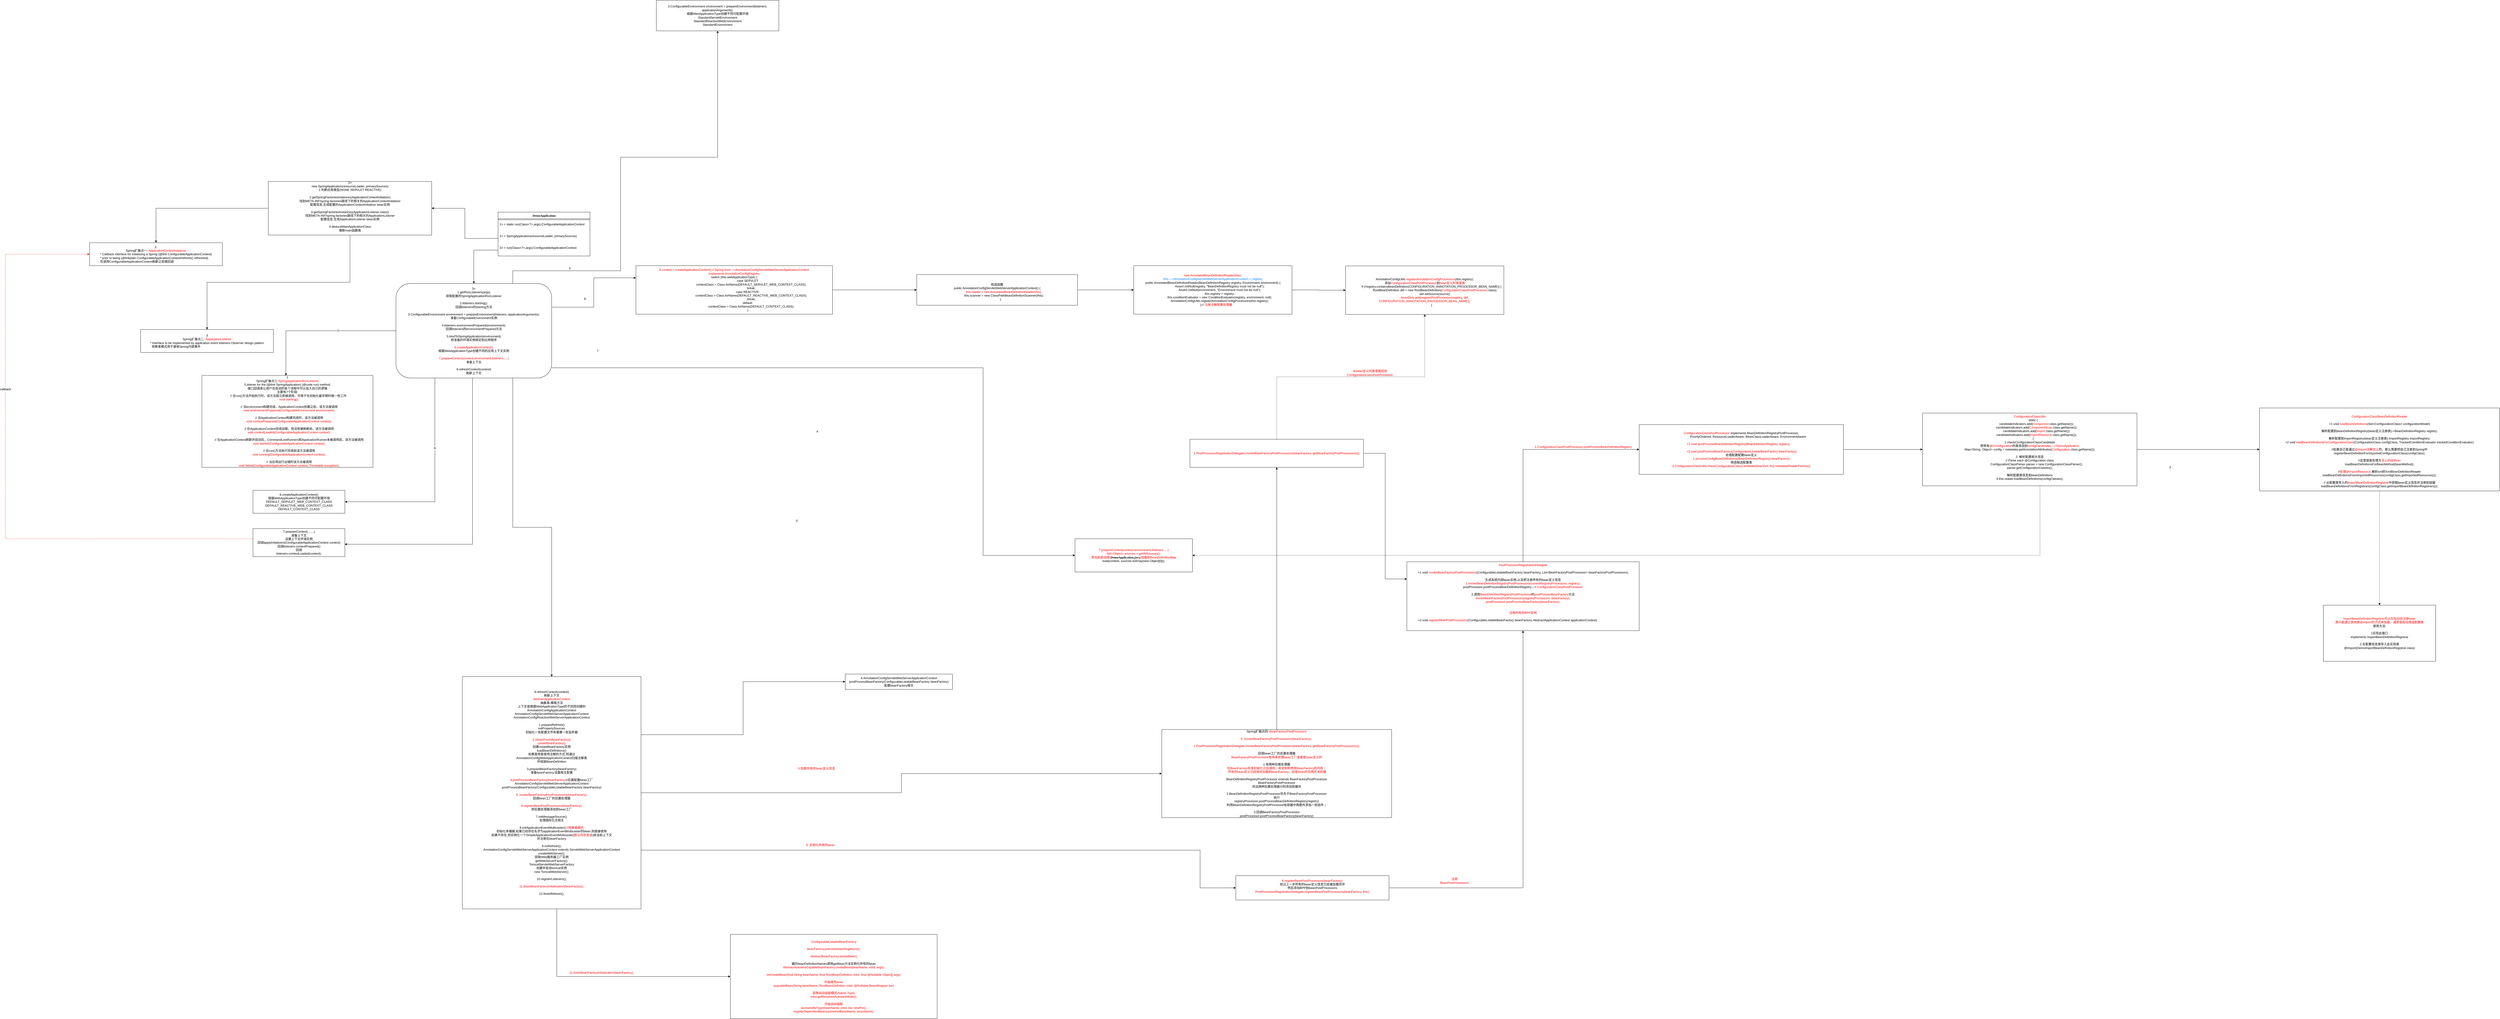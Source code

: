<mxfile version="12.6.5" type="device"><diagram name="Page-1" id="6133507b-19e7-1e82-6fc7-422aa6c4b21f"><mxGraphModel dx="4266" dy="2070" grid="1" gridSize="10" guides="1" tooltips="1" connect="1" arrows="1" fold="1" page="1" pageScale="1" pageWidth="1100" pageHeight="850" background="#ffffff" math="0" shadow="0"><root><mxCell id="0"/><mxCell id="1" parent="0"/><mxCell id="78961159f06e98e8-17" value="DemoApplication" style="swimlane;html=1;fontStyle=1;align=center;verticalAlign=top;childLayout=stackLayout;horizontal=1;startSize=26;horizontalStack=0;resizeParent=1;resizeLast=0;collapsible=1;marginBottom=0;swimlaneFillColor=#ffffff;rounded=0;shadow=0;comic=0;labelBackgroundColor=none;strokeWidth=1;fillColor=none;fontFamily=Verdana;fontSize=12" parent="1" vertex="1"><mxGeometry x="300" y="60" width="360" height="172" as="geometry"><mxRectangle x="300" y="60" width="150" height="26" as="alternateBounds"/></mxGeometry></mxCell><mxCell id="78961159f06e98e8-19" value="" style="line;html=1;strokeWidth=1;fillColor=none;align=left;verticalAlign=middle;spacingTop=-1;spacingLeft=3;spacingRight=3;rotatable=0;labelPosition=right;points=[];portConstraint=eastwest;" parent="78961159f06e98e8-17" vertex="1"><mxGeometry y="26" width="360" height="8" as="geometry"/></mxCell><mxCell id="78961159f06e98e8-27" value="1&amp;gt; + static run(Class&amp;lt;?&amp;gt;,args):ConfigurableApplicationContext" style="text;html=1;strokeColor=none;fillColor=none;align=left;verticalAlign=top;spacingLeft=4;spacingRight=4;whiteSpace=wrap;overflow=hidden;rotatable=0;points=[[0,0.5],[1,0.5]];portConstraint=eastwest;" parent="78961159f06e98e8-17" vertex="1"><mxGeometry y="34" width="360" height="46" as="geometry"/></mxCell><mxCell id="NSkm6_GGCVDmzTLgTdci-1" value="2&amp;gt; + SpringApplication(resourceLoader, primarySources)" style="text;html=1;strokeColor=none;fillColor=none;align=left;verticalAlign=top;spacingLeft=4;spacingRight=4;whiteSpace=wrap;overflow=hidden;rotatable=0;points=[[0,0.5],[1,0.5]];portConstraint=eastwest;" parent="78961159f06e98e8-17" vertex="1"><mxGeometry y="80" width="360" height="46" as="geometry"/></mxCell><mxCell id="NSkm6_GGCVDmzTLgTdci-3" value="3&amp;gt; + run(Class&amp;lt;?&amp;gt;,args):ConfigurableApplicationContext" style="text;html=1;strokeColor=none;fillColor=none;align=left;verticalAlign=top;spacingLeft=4;spacingRight=4;whiteSpace=wrap;overflow=hidden;rotatable=0;points=[[0,0.5],[1,0.5]];portConstraint=eastwest;" parent="78961159f06e98e8-17" vertex="1"><mxGeometry y="126" width="360" height="46" as="geometry"/></mxCell><mxCell id="NSkm6_GGCVDmzTLgTdci-9" style="edgeStyle=orthogonalEdgeStyle;rounded=0;orthogonalLoop=1;jettySize=auto;html=1;entryX=0.5;entryY=0;entryDx=0;entryDy=0;" parent="1" source="NSkm6_GGCVDmzTLgTdci-2" target="NSkm6_GGCVDmzTLgTdci-5" edge="1"><mxGeometry relative="1" as="geometry"/></mxCell><mxCell id="NSkm6_GGCVDmzTLgTdci-12" style="edgeStyle=orthogonalEdgeStyle;rounded=0;orthogonalLoop=1;jettySize=auto;html=1;" parent="1" source="NSkm6_GGCVDmzTLgTdci-2" target="NSkm6_GGCVDmzTLgTdci-7" edge="1"><mxGeometry relative="1" as="geometry"/></mxCell><mxCell id="NSkm6_GGCVDmzTLgTdci-2" value="2&amp;gt;&lt;br&gt;new SpringApplication&lt;span style=&quot;text-align: left&quot;&gt;(resourceLoader, primarySources)&lt;br&gt;1.判断应用类型(NONE SERVLET REACTIVE)&lt;br&gt;&lt;br&gt;2.getSpringFactoriesInstances(ApplicationContextInitializer)&lt;br&gt;找到META-INF/spring.factories路径下的相关的ApplicationContextInitializer&lt;br&gt;配置信息,生成配置的ApplicationContextInitializer&amp;nbsp;bean实例&lt;br&gt;&lt;br&gt;3.getSpringFactoriesInstances(ApplicationListener.class))&lt;br&gt;&lt;/span&gt;&lt;span style=&quot;text-align: left&quot;&gt;找到META-INF/spring.factories路径下的相关的&lt;/span&gt;&lt;span style=&quot;text-align: left&quot;&gt;ApplicationListener&lt;br&gt;配置信息,生成&lt;/span&gt;&lt;span style=&quot;text-align: left&quot;&gt;ApplicationListener bean实例&lt;br&gt;&lt;/span&gt;&lt;span style=&quot;text-align: left&quot;&gt;&lt;br&gt;4.deduceMainApplicationClass&lt;br&gt;推断main函数类&lt;br&gt;&lt;br&gt;&lt;/span&gt;" style="rounded=0;whiteSpace=wrap;html=1;" parent="1" vertex="1"><mxGeometry x="-600" y="-60" width="640" height="210" as="geometry"/></mxCell><mxCell id="NSkm6_GGCVDmzTLgTdci-4" style="edgeStyle=orthogonalEdgeStyle;rounded=0;orthogonalLoop=1;jettySize=auto;html=1;entryX=1;entryY=0.5;entryDx=0;entryDy=0;" parent="1" target="NSkm6_GGCVDmzTLgTdci-2" edge="1"><mxGeometry relative="1" as="geometry"><mxPoint x="300" y="163" as="sourcePoint"/></mxGeometry></mxCell><mxCell id="NSkm6_GGCVDmzTLgTdci-5" value="&lt;span style=&quot;text-align: left&quot;&gt;2.&lt;br&gt;Spring扩展点一: &lt;font color=&quot;#ff0000&quot;&gt;ApplicationContextInitializer&lt;/font&gt;&lt;br&gt;&lt;div&gt;* Callback interface for initializing a Spring {@link ConfigurableApplicationContext}&lt;/div&gt;&lt;div&gt;* prior to being {@linkplain ConfigurableApplicationContext#refresh() refreshed}.&lt;/div&gt;&lt;div&gt;在调用ConfigurableApplicationContext刷新之前被回调&lt;/div&gt;&lt;/span&gt;" style="rounded=0;whiteSpace=wrap;html=1;" parent="1" vertex="1"><mxGeometry x="-1300" y="180" width="520" height="90" as="geometry"/></mxCell><mxCell id="NSkm6_GGCVDmzTLgTdci-7" value="&lt;span style=&quot;text-align: left&quot;&gt;3&lt;br&gt;Spring扩展点二:&amp;nbsp;&lt;/span&gt;&lt;span style=&quot;text-align: left&quot;&gt;&lt;font color=&quot;#ff0000&quot;&gt;ApplicationListener&lt;/font&gt;&lt;/span&gt;&lt;span style=&quot;text-align: left&quot;&gt;&lt;br&gt;&lt;div&gt;* Interface to be implemented by application event listeners.Observer design pattern&lt;/div&gt;&lt;div&gt;&amp;nbsp; 观察者模式用于接收Spring内部事件&lt;/div&gt;&lt;/span&gt;" style="rounded=0;whiteSpace=wrap;html=1;" parent="1" vertex="1"><mxGeometry x="-1100" y="520" width="520" height="90" as="geometry"/></mxCell><mxCell id="NSkm6_GGCVDmzTLgTdci-14" style="edgeStyle=orthogonalEdgeStyle;rounded=0;orthogonalLoop=1;jettySize=auto;html=1;entryX=0.491;entryY=0.001;entryDx=0;entryDy=0;entryPerimeter=0;" parent="1" source="NSkm6_GGCVDmzTLgTdci-10" target="NSkm6_GGCVDmzTLgTdci-13" edge="1"><mxGeometry relative="1" as="geometry"/></mxCell><mxCell id="NSkm6_GGCVDmzTLgTdci-19" value="1" style="text;html=1;align=center;verticalAlign=middle;resizable=0;points=[];labelBackgroundColor=#ffffff;" parent="NSkm6_GGCVDmzTLgTdci-14" vertex="1" connectable="0"><mxGeometry x="-0.252" y="-1" relative="1" as="geometry"><mxPoint as="offset"/></mxGeometry></mxCell><mxCell id="NSkm6_GGCVDmzTLgTdci-22" style="edgeStyle=orthogonalEdgeStyle;rounded=0;orthogonalLoop=1;jettySize=auto;html=1;exitX=0.25;exitY=1;exitDx=0;exitDy=0;entryX=1;entryY=0.5;entryDx=0;entryDy=0;" parent="1" source="NSkm6_GGCVDmzTLgTdci-10" target="NSkm6_GGCVDmzTLgTdci-17" edge="1"><mxGeometry relative="1" as="geometry"/></mxCell><mxCell id="NSkm6_GGCVDmzTLgTdci-24" value="6" style="text;html=1;align=center;verticalAlign=middle;resizable=0;points=[];labelBackgroundColor=#ffffff;" parent="NSkm6_GGCVDmzTLgTdci-22" vertex="1" connectable="0"><mxGeometry x="-0.345" y="-1" relative="1" as="geometry"><mxPoint as="offset"/></mxGeometry></mxCell><mxCell id="NSkm6_GGCVDmzTLgTdci-30" style="edgeStyle=orthogonalEdgeStyle;rounded=0;orthogonalLoop=1;jettySize=auto;html=1;entryX=0.999;entryY=0.558;entryDx=0;entryDy=0;entryPerimeter=0;strokeColor=#000000;" parent="1" source="NSkm6_GGCVDmzTLgTdci-10" target="NSkm6_GGCVDmzTLgTdci-23" edge="1"><mxGeometry relative="1" as="geometry"><Array as="points"><mxPoint x="200" y="1361"/></Array></mxGeometry></mxCell><mxCell id="NSkm6_GGCVDmzTLgTdci-32" style="edgeStyle=orthogonalEdgeStyle;rounded=0;orthogonalLoop=1;jettySize=auto;html=1;exitX=0.75;exitY=1;exitDx=0;exitDy=0;strokeColor=#000000;" parent="1" source="NSkm6_GGCVDmzTLgTdci-10" target="NSkm6_GGCVDmzTLgTdci-31" edge="1"><mxGeometry relative="1" as="geometry"/></mxCell><mxCell id="5asuQ8pDs7U4WiJ66BhL-2" style="edgeStyle=orthogonalEdgeStyle;rounded=0;orthogonalLoop=1;jettySize=auto;html=1;exitX=1;exitY=0.25;exitDx=0;exitDy=0;entryX=0;entryY=0.25;entryDx=0;entryDy=0;" parent="1" source="NSkm6_GGCVDmzTLgTdci-10" target="5asuQ8pDs7U4WiJ66BhL-1" edge="1"><mxGeometry relative="1" as="geometry"/></mxCell><mxCell id="BNtBJOdhkbYo72oJ3FlA-2" style="edgeStyle=orthogonalEdgeStyle;rounded=0;orthogonalLoop=1;jettySize=auto;html=1;exitX=0.75;exitY=0;exitDx=0;exitDy=0;entryX=0.5;entryY=1;entryDx=0;entryDy=0;" parent="1" source="NSkm6_GGCVDmzTLgTdci-10" target="NSkm6_GGCVDmzTLgTdci-15" edge="1"><mxGeometry relative="1" as="geometry"><Array as="points"><mxPoint x="358" y="290"/><mxPoint x="780" y="290"/><mxPoint x="780" y="-155"/><mxPoint x="1160" y="-155"/></Array></mxGeometry></mxCell><mxCell id="BNtBJOdhkbYo72oJ3FlA-4" style="edgeStyle=orthogonalEdgeStyle;rounded=0;orthogonalLoop=1;jettySize=auto;html=1;" parent="1" source="NSkm6_GGCVDmzTLgTdci-10" target="BNtBJOdhkbYo72oJ3FlA-3" edge="1"><mxGeometry relative="1" as="geometry"><Array as="points"><mxPoint x="2200" y="670"/></Array></mxGeometry></mxCell><mxCell id="NSkm6_GGCVDmzTLgTdci-10" value="3&amp;gt;&lt;br&gt;1.getRunListeners(args)&lt;br&gt;获取配置的SpringApplicationRunListener&lt;br&gt;&lt;br&gt;2.listeners.starting();&lt;br&gt;回调listeners的starting方法&lt;br&gt;&lt;br&gt;3.ConfigurableEnvironment environment = prepareEnvironment(listeners, applicationArguments);&lt;br&gt;准备ConfigurableEnvironment实例&lt;br&gt;&lt;br&gt;4.listeners.environmentPrepared(environment);&lt;br&gt;回调listeners的environmentPrepared方法&lt;br&gt;&lt;br&gt;5.bindToSpringApplication(environment)&lt;br&gt;把准备的环境实例绑定到应用程序&lt;br&gt;&lt;br&gt;&lt;font color=&quot;#ff0000&quot;&gt;6.createApplicationContext()&lt;br&gt;&lt;/font&gt;根据WebApplicationType创建不同的应用上下文实例&lt;br&gt;&lt;br&gt;&lt;font color=&quot;#ff0000&quot;&gt;7.prepareContext(context,environment,listeners.....)&lt;br&gt;&lt;/font&gt;准备上下文&lt;br&gt;&lt;br&gt;8.refreshContext(context)&lt;br&gt;刷新上下文" style="rounded=1;whiteSpace=wrap;html=1;gradientColor=none;fillColor=#ffffff;" parent="1" vertex="1"><mxGeometry x="-100" y="340" width="610" height="370" as="geometry"/></mxCell><mxCell id="NSkm6_GGCVDmzTLgTdci-11" style="edgeStyle=orthogonalEdgeStyle;rounded=0;orthogonalLoop=1;jettySize=auto;html=1;entryX=0.5;entryY=0;entryDx=0;entryDy=0;" parent="1" source="NSkm6_GGCVDmzTLgTdci-3" target="NSkm6_GGCVDmzTLgTdci-10" edge="1"><mxGeometry relative="1" as="geometry"/></mxCell><mxCell id="NSkm6_GGCVDmzTLgTdci-13" value="1&lt;br&gt;Spring扩展点三:&lt;font color=&quot;#ff0000&quot;&gt;SpringApplicationRunListener&lt;/font&gt;&lt;br&gt;*Listener for the {@link SpringApplication} {@code run} method.&lt;br&gt;接口回调来让用户在启动的各个流程中可以加入自己的逻辑&lt;br&gt;主要有7个阶段:&lt;br&gt;&lt;div&gt;&amp;nbsp; // 在run()方法开始执行时，该方法就立即被调用，可用于在初始化最早期时做一些工作&lt;/div&gt;&lt;div&gt;&amp;nbsp; &amp;nbsp; &lt;font color=&quot;#ff0000&quot;&gt;void starting();&lt;/font&gt;&lt;/div&gt;&lt;div&gt;&lt;br&gt;&lt;/div&gt;&lt;div&gt;&amp;nbsp; &amp;nbsp; // 当environment构建完成，ApplicationContext创建之前，该方法被调用&lt;/div&gt;&lt;div&gt;&lt;font color=&quot;#ff0000&quot;&gt;&amp;nbsp; &amp;nbsp; void environmentPrepared(ConfigurableEnvironment environment);&lt;/font&gt;&lt;/div&gt;&lt;div&gt;&lt;br&gt;&lt;/div&gt;&lt;div&gt;&amp;nbsp; &amp;nbsp; // 当ApplicationContext构建完成时，该方法被调用&lt;/div&gt;&lt;div&gt;&lt;font color=&quot;#ff0000&quot;&gt;&amp;nbsp; &amp;nbsp; void contextPrepared(ConfigurableApplicationContext context);&lt;/font&gt;&lt;/div&gt;&lt;div&gt;&lt;br&gt;&lt;/div&gt;&lt;div&gt;&amp;nbsp; &amp;nbsp; // 在ApplicationContext完成加载，但没有被刷新前，该方法被调用&lt;/div&gt;&lt;div&gt;&lt;font color=&quot;#ff0000&quot;&gt;&amp;nbsp; &amp;nbsp; void contextLoaded(ConfigurableApplicationContext context);&lt;/font&gt;&lt;/div&gt;&lt;div&gt;&lt;br&gt;&lt;/div&gt;&lt;div&gt;&amp;nbsp; &amp;nbsp; // 在ApplicationContext刷新并启动后，CommandLineRunners和ApplicationRunner未被调用前，该方法被调用&lt;/div&gt;&lt;div&gt;&lt;font color=&quot;#ff0000&quot;&gt;&amp;nbsp; &amp;nbsp; void started(ConfigurableApplicationContext context);&lt;/font&gt;&lt;/div&gt;&lt;div&gt;&lt;br&gt;&lt;/div&gt;&lt;div&gt;&amp;nbsp; &amp;nbsp; // 在run()方法执行完成前该方法被调用&lt;/div&gt;&lt;div&gt;&lt;font color=&quot;#ff0000&quot;&gt;&amp;nbsp; &amp;nbsp; void running(ConfigurableApplicationContext context);&lt;/font&gt;&lt;/div&gt;&lt;div&gt;&lt;br&gt;&lt;/div&gt;&lt;div&gt;&amp;nbsp; &amp;nbsp; // 当应用运行出错时该方法被调用&lt;/div&gt;&lt;div&gt;&lt;font color=&quot;#ff0000&quot;&gt;&amp;nbsp; &amp;nbsp; void failed(ConfigurableApplicationContext context, Throwable exception);&lt;/font&gt;&lt;/div&gt;" style="rounded=0;whiteSpace=wrap;html=1;" parent="1" vertex="1"><mxGeometry x="-860" y="700" width="670" height="360" as="geometry"/></mxCell><mxCell id="NSkm6_GGCVDmzTLgTdci-15" value="3.ConfigurableEnvironment environment = prepareEnvironment(listeners, applicationArguments);&lt;br&gt;根据WebApplicationType创建不同可配置环境&lt;br&gt;StandardServletEnvironment&lt;br&gt;StandardReactiveWebEnvironment&lt;br&gt;StandardEnvironment" style="rounded=0;whiteSpace=wrap;html=1;" parent="1" vertex="1"><mxGeometry x="920" y="-770" width="480" height="120" as="geometry"/></mxCell><mxCell id="NSkm6_GGCVDmzTLgTdci-17" value="6.createApplicationContext()&lt;br&gt;根据WebApplicationType创建不同可配置环境&lt;br&gt;DEFAULT_SERVLET_WEB_CONTEXT_CLASS&lt;br&gt;DEFAULT_REACTIVE_WEB_CONTEXT_CLASS&lt;br&gt;DEFAULT_CONTEXT_CLASS" style="rounded=0;whiteSpace=wrap;html=1;" parent="1" vertex="1"><mxGeometry x="-660" y="1150" width="360" height="90" as="geometry"/></mxCell><mxCell id="NSkm6_GGCVDmzTLgTdci-25" style="edgeStyle=orthogonalEdgeStyle;rounded=0;orthogonalLoop=1;jettySize=auto;html=1;entryX=0;entryY=0.5;entryDx=0;entryDy=0;dashed=1;strokeColor=#FF0000;" parent="1" source="NSkm6_GGCVDmzTLgTdci-23" target="NSkm6_GGCVDmzTLgTdci-5" edge="1"><mxGeometry relative="1" as="geometry"><Array as="points"><mxPoint x="-1630" y="1340"/><mxPoint x="-1630" y="225"/></Array></mxGeometry></mxCell><mxCell id="NSkm6_GGCVDmzTLgTdci-26" value="callback" style="text;html=1;align=center;verticalAlign=middle;resizable=0;points=[];labelBackgroundColor=#ffffff;" parent="NSkm6_GGCVDmzTLgTdci-25" vertex="1" connectable="0"><mxGeometry x="0.289" relative="1" as="geometry"><mxPoint as="offset"/></mxGeometry></mxCell><mxCell id="NSkm6_GGCVDmzTLgTdci-23" value="7.prepareContext(.......)&lt;br&gt;准备上下文&lt;br&gt;设置上下文环境实例&lt;br&gt;回调applyInitializers(ConfigurableApplicationContext context)&lt;br&gt;回调listeners.contextPrepared()&lt;br&gt;回调&lt;br&gt;listeners.contextLoaded(context);" style="rounded=0;whiteSpace=wrap;html=1;" parent="1" vertex="1"><mxGeometry x="-660" y="1300" width="360" height="110" as="geometry"/></mxCell><mxCell id="5asuQ8pDs7U4WiJ66BhL-17" style="edgeStyle=orthogonalEdgeStyle;rounded=0;orthogonalLoop=1;jettySize=auto;html=1;" parent="1" source="NSkm6_GGCVDmzTLgTdci-31" target="NSkm6_GGCVDmzTLgTdci-35" edge="1"><mxGeometry relative="1" as="geometry"/></mxCell><mxCell id="5asuQ8pDs7U4WiJ66BhL-18" style="edgeStyle=orthogonalEdgeStyle;rounded=0;orthogonalLoop=1;jettySize=auto;html=1;exitX=1;exitY=0.25;exitDx=0;exitDy=0;entryX=0;entryY=0.5;entryDx=0;entryDy=0;" parent="1" source="NSkm6_GGCVDmzTLgTdci-31" target="NSkm6_GGCVDmzTLgTdci-33" edge="1"><mxGeometry relative="1" as="geometry"/></mxCell><mxCell id="BNtBJOdhkbYo72oJ3FlA-26" style="edgeStyle=orthogonalEdgeStyle;rounded=0;orthogonalLoop=1;jettySize=auto;html=1;entryX=0;entryY=0.5;entryDx=0;entryDy=0;" parent="1" source="NSkm6_GGCVDmzTLgTdci-31" target="BNtBJOdhkbYo72oJ3FlA-16" edge="1"><mxGeometry relative="1" as="geometry"><Array as="points"><mxPoint x="3050" y="2560"/><mxPoint x="3050" y="2708"/></Array></mxGeometry></mxCell><mxCell id="0pl-LQM82a35w0Ey2SUt-2" style="edgeStyle=orthogonalEdgeStyle;rounded=0;orthogonalLoop=1;jettySize=auto;html=1;entryX=0;entryY=0.5;entryDx=0;entryDy=0;" edge="1" parent="1" source="NSkm6_GGCVDmzTLgTdci-31" target="BNtBJOdhkbYo72oJ3FlA-34"><mxGeometry relative="1" as="geometry"><Array as="points"><mxPoint x="530" y="3055"/></Array></mxGeometry></mxCell><mxCell id="NSkm6_GGCVDmzTLgTdci-31" value="8.refreshContext(context)&lt;br&gt;刷新上下文&lt;br&gt;&lt;font color=&quot;#ff0000&quot;&gt;AbstractApplicationContext&lt;/font&gt;&lt;br&gt;抽象类-模板方法&lt;br&gt;上下文是根据WebApplicationType的不同而创建的&lt;br&gt;&lt;div&gt;AnnotationConfigApplicationContext&lt;/div&gt;&lt;div&gt;AnnotationConfigServletWebServerApplicationContext&lt;/div&gt;&lt;div&gt;AnnotationConfigReactiveWebServerApplicationContext&lt;/div&gt;&lt;br&gt;1.prepareRefresh()&lt;br&gt;initPropertySources&lt;br&gt;初始化一些配置文件和重置一些监听器&lt;br&gt;&lt;br&gt;&lt;font color=&quot;#ff0000&quot;&gt;2.obtainFreshBeanFactory()&lt;/font&gt;&lt;br&gt;&lt;font color=&quot;#ff0000&quot;&gt;createBeanFactory()&lt;/font&gt;&lt;br&gt;创建createBeanFactory实例&lt;br&gt;loadBeanDefinitions()&lt;br&gt;如果是用是使用注解的方式,则通过&lt;br&gt;AnnotationConfigWebApplicationContext扫描注解类&lt;br&gt;并组装BeanDefinition&lt;br&gt;&lt;br&gt;3.prepareBeanFactory(beanFactory)&lt;br&gt;准备beanFactory,设置相关配置&lt;br&gt;&lt;br&gt;&lt;font color=&quot;#ff0000&quot;&gt;4.postProcessBeanFactory(beanFactory)&lt;/font&gt;//后置配置bean工厂&lt;br&gt;AnnotationConfigServletWebServerApplicationContext&lt;br&gt;postProcessBeanFactory(ConfigurableListableBeanFactory beanFactory)&lt;br&gt;&lt;br&gt;&lt;font color=&quot;#ff0000&quot;&gt;5.&amp;nbsp;invokeBeanFactoryPostProcessors(beanFactory);&lt;/font&gt;&lt;br&gt;回调bean工厂的后置处理器&lt;br&gt;&lt;br&gt;&lt;font color=&quot;#ff0000&quot;&gt;6.registerBeanPostProcessors(beanFactory);&lt;/font&gt;&lt;br&gt;把后置处理器添加到bean工厂&lt;br&gt;&lt;br&gt;7.initMessageSource();&lt;br&gt;处理国际化文相关&lt;br&gt;&lt;br&gt;8.initApplicationEventMulticaster();&lt;font color=&quot;#ff0000&quot;&gt;//观察者模式&lt;/font&gt;&lt;br&gt;初始化多播器,如果已经存在名字为applicationEventMulticaster的bean,则直接使用&lt;br&gt;如果不存在,则实例化一个SimpleApplicationEventMulticaster(&lt;font color=&quot;#ff0000&quot;&gt;默认同步发送&lt;/font&gt;)给当前上下文&lt;br&gt;并注册在beanFactory&lt;br&gt;&lt;br&gt;9.onRefresh();&lt;br&gt;AnnotationConfigServletWebServerApplicationContext extends&amp;nbsp;ServletWebServerApplicationContext&lt;br&gt;createWebServer();&lt;br&gt;获取Web服务器工厂实例&lt;br&gt;getWebServerFactory();&lt;br&gt;TomcatServletWebServerFactory&lt;br&gt;创建并启动tomcat实例&lt;br&gt;new&amp;nbsp;TomcatWebServer();&lt;br&gt;&lt;br&gt;10.registerListeners();&lt;br&gt;&lt;br&gt;&lt;font color=&quot;#ff0000&quot;&gt;11.finishBeanFactoryInitialization(beanFactory);&lt;br&gt;&lt;/font&gt;&lt;br&gt;12.finishRefresh();" style="rounded=0;whiteSpace=wrap;html=1;fillColor=#ffffff;gradientColor=none;" parent="1" vertex="1"><mxGeometry x="160" y="1880" width="700" height="910" as="geometry"/></mxCell><mxCell id="NSkm6_GGCVDmzTLgTdci-33" value="&lt;span style=&quot;white-space: normal&quot;&gt;4.AnnotationConfigServletWebServerApplicationContext&lt;br&gt;&lt;/span&gt;postProcessBeanFactory(ConfigurableListableBeanFactory beanFactory)&lt;br&gt;配置beanFactory相关" style="rounded=0;whiteSpace=wrap;html=1;fillColor=#ffffff;gradientColor=none;" parent="1" vertex="1"><mxGeometry x="1660" y="1870" width="420" height="60" as="geometry"/></mxCell><mxCell id="BNtBJOdhkbYo72oJ3FlA-1" style="edgeStyle=orthogonalEdgeStyle;rounded=0;orthogonalLoop=1;jettySize=auto;html=1;" parent="1" source="NSkm6_GGCVDmzTLgTdci-35" target="5asuQ8pDs7U4WiJ66BhL-21" edge="1"><mxGeometry relative="1" as="geometry"/></mxCell><mxCell id="NSkm6_GGCVDmzTLgTdci-35" value="Spring扩展点四: &lt;font color=&quot;#ff0000&quot;&gt;BeanFactoryPostProcessor&lt;/font&gt;&lt;div&gt;&lt;br&gt;&lt;/div&gt;&lt;div&gt;&lt;font color=&quot;#ff0000&quot;&gt;5.&amp;nbsp;invokeBeanFactoryPostProcessors(beanFactory);&amp;nbsp;&lt;/font&gt;&lt;/div&gt;&lt;div&gt;&lt;font color=&quot;#ff0000&quot;&gt;&lt;br&gt;&lt;/font&gt;&lt;/div&gt;&lt;div&gt;&lt;font color=&quot;#ff0000&quot;&gt;1.PostProcessorRegistrationDelegate.invokeBeanFactoryPostProcessors(beanFactory, getBeanFactoryPostProcessors());&lt;br&gt;&lt;/font&gt;&lt;/div&gt;&lt;div&gt;&lt;font color=&quot;#ff0000&quot;&gt;&lt;br&gt;&lt;/font&gt;回调bean工厂的后置处理器&lt;br&gt;&lt;/div&gt;&lt;div&gt;&lt;font color=&quot;#ff0000&quot;&gt;BeanFactoryPostProcessor是用来处理bean工厂或者是bean定义的&lt;/font&gt;&lt;br&gt;&lt;/div&gt;&lt;div&gt;&lt;br&gt;&lt;/div&gt;&lt;div&gt;1.有两种后置处理器&lt;/div&gt;&lt;div&gt;&lt;div&gt;&lt;font color=&quot;#ff0000&quot;&gt;在BeanFactory标准初始化之后调用，来定制和修改BeanFactory的内容；&lt;/font&gt;&lt;/div&gt;&lt;div&gt;&lt;font color=&quot;#ff0000&quot;&gt;&amp;nbsp;所有的bean定义已经保存加载到beanFactory，但是bean的实例还未创建&lt;/font&gt;&lt;/div&gt;&lt;/div&gt;&lt;div&gt;&lt;br&gt;&lt;/div&gt;BeanDefinitionRegistryPostProcessor extends BeanFactoryPostProcessor&lt;br&gt;BeanFactoryPostProcessor&lt;br&gt;将这两种后置处理器分别添加到缓存&lt;br&gt;&lt;br&gt;2.BeanDefinitionRegistryPostProcessor优先于BeanFactoryPostProcessor&lt;br&gt;执行&lt;br&gt;registryProcessor.postProcessBeanDefinitionRegistry(registry)&lt;br&gt;利用BeanDefinitionRegistryPostProcessor给容器中再额外添加一些组件；&lt;br&gt;&lt;br&gt;3.回调BeanFactoryPostProcessor&lt;br&gt;postProcessor.postProcessBeanFactory(beanFactory)" style="rounded=0;whiteSpace=wrap;html=1;fillColor=#ffffff;gradientColor=none;" parent="1" vertex="1"><mxGeometry x="2900" y="2087.34" width="900.33" height="345.33" as="geometry"/></mxCell><mxCell id="5asuQ8pDs7U4WiJ66BhL-6" style="edgeStyle=orthogonalEdgeStyle;rounded=0;orthogonalLoop=1;jettySize=auto;html=1;entryX=0;entryY=0.5;entryDx=0;entryDy=0;" parent="1" source="5asuQ8pDs7U4WiJ66BhL-1" target="5asuQ8pDs7U4WiJ66BhL-5" edge="1"><mxGeometry relative="1" as="geometry"/></mxCell><mxCell id="5asuQ8pDs7U4WiJ66BhL-1" value="&lt;font color=&quot;#ff0000&quot;&gt;6.context = createApplicationContext();// Spring-boot --&amp;gt;AnnotationConfigServletWebServerApplicationContext&lt;br&gt;implements AnnotationConfigRegistry&lt;/font&gt;&lt;br&gt;&lt;div&gt;switch (this.webApplicationType) {&lt;/div&gt;&lt;div&gt;&lt;span style=&quot;white-space: pre&quot;&gt;&#9;&#9;&#9;&#9;&lt;/span&gt;case SERVLET:&lt;/div&gt;&lt;div&gt;&lt;span style=&quot;white-space: pre&quot;&gt;&#9;&#9;&#9;&#9;&#9;&lt;/span&gt;contextClass = Class.forName(DEFAULT_SERVLET_WEB_CONTEXT_CLASS);&lt;/div&gt;&lt;div&gt;&lt;span style=&quot;white-space: pre&quot;&gt;&#9;&#9;&#9;&#9;&#9;&lt;/span&gt;break;&lt;/div&gt;&lt;div&gt;&lt;span style=&quot;white-space: pre&quot;&gt;&#9;&#9;&#9;&#9;&lt;/span&gt;case REACTIVE:&lt;/div&gt;&lt;div&gt;&lt;span style=&quot;white-space: pre&quot;&gt;&#9;&#9;&#9;&#9;&#9;&lt;/span&gt;contextClass = Class.forName(DEFAULT_REACTIVE_WEB_CONTEXT_CLASS);&lt;/div&gt;&lt;div&gt;&lt;span style=&quot;white-space: pre&quot;&gt;&#9;&#9;&#9;&#9;&#9;&lt;/span&gt;break;&lt;/div&gt;&lt;div&gt;&lt;span style=&quot;white-space: pre&quot;&gt;&#9;&#9;&#9;&#9;&lt;/span&gt;default:&lt;/div&gt;&lt;div&gt;&lt;span style=&quot;white-space: pre&quot;&gt;&#9;&#9;&#9;&#9;&#9;&lt;/span&gt;contextClass = Class.forName(DEFAULT_CONTEXT_CLASS);&lt;/div&gt;&lt;div&gt;&lt;span style=&quot;white-space: pre&quot;&gt;&#9;&#9;&#9;&#9;&lt;/span&gt;}&lt;/div&gt;" style="rounded=0;whiteSpace=wrap;html=1;" parent="1" vertex="1"><mxGeometry x="840" y="270" width="770" height="190" as="geometry"/></mxCell><mxCell id="5asuQ8pDs7U4WiJ66BhL-3" value="6" style="text;html=1;align=center;verticalAlign=middle;resizable=0;points=[];autosize=1;" parent="1" vertex="1"><mxGeometry x="630" y="390" width="20" height="20" as="geometry"/></mxCell><mxCell id="5asuQ8pDs7U4WiJ66BhL-4" value="3" style="text;html=1;align=center;verticalAlign=middle;resizable=0;points=[];autosize=1;" parent="1" vertex="1"><mxGeometry x="570" y="271" width="20" height="20" as="geometry"/></mxCell><mxCell id="5asuQ8pDs7U4WiJ66BhL-9" style="edgeStyle=orthogonalEdgeStyle;rounded=0;orthogonalLoop=1;jettySize=auto;html=1;entryX=0;entryY=0.5;entryDx=0;entryDy=0;" parent="1" source="5asuQ8pDs7U4WiJ66BhL-5" target="5asuQ8pDs7U4WiJ66BhL-8" edge="1"><mxGeometry relative="1" as="geometry"/></mxCell><mxCell id="5asuQ8pDs7U4WiJ66BhL-5" value="&lt;div&gt;&lt;br&gt;&lt;/div&gt;&lt;div&gt;构造函数&lt;/div&gt;&lt;div&gt;public AnnotationConfigServletWebServerApplicationContext() {&lt;/div&gt;&lt;div&gt;&lt;font color=&quot;#ff0000&quot;&gt;&lt;span style=&quot;white-space: pre&quot;&gt;&#9;&#9;&lt;/span&gt;this.reader = new AnnotatedBeanDefinitionReader(this);&lt;/font&gt;&lt;/div&gt;&lt;div&gt;&lt;span style=&quot;white-space: pre&quot;&gt;&#9;&#9;&lt;/span&gt;this.scanner = new ClassPathBeanDefinitionScanner(this);&lt;/div&gt;&lt;div&gt;&lt;span style=&quot;white-space: pre&quot;&gt;&#9;&lt;/span&gt;}&lt;/div&gt;" style="rounded=0;whiteSpace=wrap;html=1;strokeColor=#000000;" parent="1" vertex="1"><mxGeometry x="1940" y="305" width="630" height="120" as="geometry"/></mxCell><mxCell id="5asuQ8pDs7U4WiJ66BhL-11" style="edgeStyle=orthogonalEdgeStyle;rounded=0;orthogonalLoop=1;jettySize=auto;html=1;entryX=0;entryY=0.5;entryDx=0;entryDy=0;" parent="1" source="5asuQ8pDs7U4WiJ66BhL-8" target="5asuQ8pDs7U4WiJ66BhL-10" edge="1"><mxGeometry relative="1" as="geometry"/></mxCell><mxCell id="5asuQ8pDs7U4WiJ66BhL-8" value="&lt;font color=&quot;#ff0000&quot;&gt;new AnnotatedBeanDefinitionReader(this);&lt;br&gt;&lt;/font&gt;&lt;font color=&quot;#007fff&quot;&gt;this----&amp;gt;AnnotationConfigServletWebServerApplicationContext--&amp;gt;&amp;nbsp;registry&lt;br&gt;&lt;/font&gt;&lt;div&gt;public AnnotatedBeanDefinitionReader(BeanDefinitionRegistry registry, Environment environment) {&lt;/div&gt;&lt;div&gt;&lt;span style=&quot;white-space: pre&quot;&gt;&#9;&#9;&lt;/span&gt;Assert.notNull(registry, &quot;BeanDefinitionRegistry must not be null&quot;);&lt;/div&gt;&lt;div&gt;&lt;span style=&quot;white-space: pre&quot;&gt;&#9;&#9;&lt;/span&gt;Assert.notNull(environment, &quot;Environment must not be null&quot;);&lt;/div&gt;&lt;div&gt;&lt;span style=&quot;white-space: pre&quot;&gt;&#9;&#9;&lt;/span&gt;this.registry = registry;&lt;/div&gt;&lt;div&gt;&lt;span style=&quot;white-space: pre&quot;&gt;&#9;&#9;&lt;/span&gt;this.conditionEvaluator = new ConditionEvaluator(registry, environment, null);&lt;/div&gt;&lt;div&gt;&lt;span style=&quot;white-space: pre&quot;&gt;&#9;&#9;&lt;/span&gt;AnnotationConfigUtils.registerAnnotationConfigProcessors(this.registry);&lt;/div&gt;&lt;div&gt;&lt;span style=&quot;white-space: pre&quot;&gt;&#9;&lt;/span&gt;};// &lt;font color=&quot;#ff0000&quot;&gt;注册注解配置处理器&lt;/font&gt;&lt;/div&gt;" style="rounded=0;whiteSpace=wrap;html=1;strokeColor=#000000;" parent="1" vertex="1"><mxGeometry x="2790" y="270" width="620" height="190" as="geometry"/></mxCell><mxCell id="5asuQ8pDs7U4WiJ66BhL-10" value="&lt;br&gt;AnnotationConfigUtils.&lt;font color=&quot;#ff0000&quot;&gt;registerAnnotationConfigProcessors&lt;/font&gt;(this.registry);&lt;br&gt;添加&lt;span style=&quot;color: rgb(255 , 0 , 0)&quot;&gt;ConfigurationClassPostProcessor&lt;/span&gt;到&lt;font color=&quot;#ff0000&quot;&gt;bean定义列表里面&lt;/font&gt;&lt;br&gt;&lt;div&gt;&lt;span style=&quot;white-space: pre&quot;&gt;&#9;&#9;&lt;/span&gt;if (!registry.containsBeanDefinition(CONFIGURATION_ANNOTATION_PROCESSOR_BEAN_NAME)) {&lt;/div&gt;&lt;div&gt;&lt;span style=&quot;white-space: pre&quot;&gt;&#9;&#9;&#9;&lt;/span&gt;RootBeanDefinition def = new RootBeanDefinition(&lt;font color=&quot;#ff0000&quot;&gt;ConfigurationClassPostProcessor&lt;/font&gt;.class);&lt;/div&gt;&lt;div&gt;&lt;span style=&quot;white-space: pre&quot;&gt;&#9;&#9;&#9;&lt;/span&gt;def.setSource(source);&lt;/div&gt;&lt;div&gt;&lt;span style=&quot;white-space: pre&quot;&gt;&#9;&#9;&#9;&lt;/span&gt;&lt;font color=&quot;#ff0000&quot;&gt;beanDefs.add(registerPostProcessor(registry, def, CONFIGURATION_ANNOTATION_PROCESSOR_BEAN_NAME));&lt;/font&gt;&lt;/div&gt;&lt;div&gt;&lt;span style=&quot;white-space: pre&quot;&gt;&#9;&#9;&lt;/span&gt;}&lt;/div&gt;" style="rounded=0;whiteSpace=wrap;html=1;strokeColor=#000000;" parent="1" vertex="1"><mxGeometry x="3620" y="271" width="620" height="190" as="geometry"/></mxCell><mxCell id="5asuQ8pDs7U4WiJ66BhL-14" value="4" style="text;html=1;align=center;verticalAlign=middle;resizable=0;points=[];autosize=1;" parent="1" vertex="1"><mxGeometry x="1540" y="910" width="20" height="20" as="geometry"/></mxCell><mxCell id="5asuQ8pDs7U4WiJ66BhL-15" value="5" style="text;html=1;align=center;verticalAlign=middle;resizable=0;points=[];autosize=1;" parent="1" vertex="1"><mxGeometry x="1460" y="1260" width="20" height="20" as="geometry"/></mxCell><mxCell id="BNtBJOdhkbYo72oJ3FlA-7" style="edgeStyle=orthogonalEdgeStyle;rounded=0;orthogonalLoop=1;jettySize=auto;html=1;" parent="1" source="5asuQ8pDs7U4WiJ66BhL-20" target="BNtBJOdhkbYo72oJ3FlA-6" edge="1"><mxGeometry relative="1" as="geometry"/></mxCell><mxCell id="5asuQ8pDs7U4WiJ66BhL-20" value="&lt;div&gt;&lt;font color=&quot;#ff0000&quot;&gt;ConfigurationClassPostProcessor&lt;/font&gt; implements BeanDefinitionRegistryPostProcessor,&lt;/div&gt;&lt;div&gt;&lt;span style=&quot;white-space: pre&quot;&gt;&#9;&#9;&lt;/span&gt;PriorityOrdered, ResourceLoaderAware, BeanClassLoaderAware, EnvironmentAware&lt;/div&gt;&lt;div&gt;&lt;div&gt;&lt;br&gt;&lt;/div&gt;&lt;div&gt;&lt;font color=&quot;#ff0000&quot;&gt;+1&amp;nbsp;void postProcessBeanDefinitionRegistry(BeanDefinitionRegistry registry)&amp;nbsp;&lt;span style=&quot;white-space: pre&quot;&gt;&#9;&lt;/span&gt;&lt;/font&gt;&lt;/div&gt;&lt;div&gt;&lt;br&gt;&lt;/div&gt;&lt;/div&gt;&lt;div&gt;&lt;font color=&quot;#ff0000&quot;&gt;&amp;nbsp; +2 void postProcessBeanFactory(ConfigurableListableBeanFactory beanFactory)&amp;nbsp;&lt;/font&gt;&lt;/div&gt;&lt;div&gt;处理配置配置bean定义&lt;/div&gt;&lt;div&gt;&lt;font color=&quot;#ff0000&quot;&gt;1 processConfigBeanDefinitions((BeanDefinitionRegistry) beanFactory)&lt;br&gt;&lt;/font&gt;&lt;/div&gt;&lt;div&gt;筛选候选配置类&lt;/div&gt;&lt;font color=&quot;#ff0000&quot;&gt;2.ConfigurationClassUtils.checkConfigurationClassCandidate(beanDef, this.metadataReaderFactory))&lt;/font&gt;" style="rounded=0;whiteSpace=wrap;html=1;strokeColor=#000000;" parent="1" vertex="1"><mxGeometry x="4770" y="892.5" width="800" height="195" as="geometry"/></mxCell><mxCell id="5asuQ8pDs7U4WiJ66BhL-22" style="edgeStyle=orthogonalEdgeStyle;rounded=0;orthogonalLoop=1;jettySize=auto;html=1;entryX=0.5;entryY=1;entryDx=0;entryDy=0;dashed=1;" parent="1" source="5asuQ8pDs7U4WiJ66BhL-21" target="5asuQ8pDs7U4WiJ66BhL-10" edge="1"><mxGeometry relative="1" as="geometry"/></mxCell><mxCell id="BNtBJOdhkbYo72oJ3FlA-23" style="edgeStyle=orthogonalEdgeStyle;rounded=0;orthogonalLoop=1;jettySize=auto;html=1;entryX=0;entryY=0.25;entryDx=0;entryDy=0;" parent="1" source="5asuQ8pDs7U4WiJ66BhL-21" target="BNtBJOdhkbYo72oJ3FlA-22" edge="1"><mxGeometry relative="1" as="geometry"/></mxCell><mxCell id="5asuQ8pDs7U4WiJ66BhL-21" value="&lt;font color=&quot;#ff0000&quot;&gt;1.PostProcessorRegistrationDelegate.&lt;/font&gt;&lt;span style=&quot;color: rgb(255 , 0 , 0)&quot;&gt;invokeBeanFactoryPostProcessors(beanFactory, getBeanFactoryPostProcessors());&lt;br&gt;&lt;/span&gt;" style="rounded=0;whiteSpace=wrap;html=1;strokeColor=#000000;" parent="1" vertex="1"><mxGeometry x="3010.16" y="950" width="680" height="110" as="geometry"/></mxCell><mxCell id="5asuQ8pDs7U4WiJ66BhL-24" value="&lt;span style=&quot;white-space: normal ; color: rgb(255 , 0 , 0)&quot;&gt;从bean定义列表里面找到ConfigurationClassPostProcessor&lt;/span&gt;" style="text;html=1;align=center;verticalAlign=middle;resizable=0;points=[];autosize=1;" parent="1" vertex="1"><mxGeometry x="3550" y="680" width="330" height="20" as="geometry"/></mxCell><mxCell id="BNtBJOdhkbYo72oJ3FlA-3" value="&lt;font color=&quot;#ff0000&quot;&gt;7.prepareContext(context,environment,listeners.....)&lt;/font&gt;&lt;br&gt;&lt;font color=&quot;#ff0000&quot;&gt;Set&amp;lt;Object&amp;gt; sources = getAllSources();&lt;br&gt;把当前启动类(&lt;/font&gt;&lt;span style=&quot;font-family: &amp;#34;verdana&amp;#34; ; font-weight: 700 ; white-space: nowrap&quot;&gt;DemoApplication.java&lt;/span&gt;&lt;font color=&quot;#ff0000&quot;&gt;)加载到BeanDefinitionMap&lt;br&gt;&lt;/font&gt;load(context, sources.toArray(new Object[0]));" style="rounded=0;whiteSpace=wrap;html=1;" parent="1" vertex="1"><mxGeometry x="2560" y="1340" width="460" height="130" as="geometry"/></mxCell><mxCell id="BNtBJOdhkbYo72oJ3FlA-5" value="7" style="text;html=1;align=center;verticalAlign=middle;resizable=0;points=[];autosize=1;" parent="1" vertex="1"><mxGeometry x="680" y="594" width="20" height="20" as="geometry"/></mxCell><mxCell id="BNtBJOdhkbYo72oJ3FlA-9" style="edgeStyle=orthogonalEdgeStyle;rounded=0;orthogonalLoop=1;jettySize=auto;html=1;entryX=1;entryY=0.5;entryDx=0;entryDy=0;dashed=1;" parent="1" source="BNtBJOdhkbYo72oJ3FlA-6" target="BNtBJOdhkbYo72oJ3FlA-3" edge="1"><mxGeometry relative="1" as="geometry"><Array as="points"><mxPoint x="6340" y="1405"/></Array></mxGeometry></mxCell><mxCell id="BNtBJOdhkbYo72oJ3FlA-11" style="edgeStyle=orthogonalEdgeStyle;rounded=0;orthogonalLoop=1;jettySize=auto;html=1;entryX=0;entryY=0.5;entryDx=0;entryDy=0;" parent="1" source="BNtBJOdhkbYo72oJ3FlA-6" target="BNtBJOdhkbYo72oJ3FlA-10" edge="1"><mxGeometry relative="1" as="geometry"/></mxCell><mxCell id="BNtBJOdhkbYo72oJ3FlA-6" value="&lt;font color=&quot;#ff0000&quot;&gt;ConfigurationClassUtils&lt;br&gt;&lt;/font&gt;&lt;div&gt;&lt;span style=&quot;white-space: pre&quot;&gt;&#9;&lt;/span&gt;static {&lt;/div&gt;&lt;div&gt;&lt;span style=&quot;white-space: pre&quot;&gt;&#9;&#9;&lt;/span&gt;candidateIndicators.add(&lt;font color=&quot;#ff0000&quot;&gt;Component&lt;/font&gt;.class.getName());&lt;/div&gt;&lt;div&gt;&lt;span style=&quot;white-space: pre&quot;&gt;&#9;&#9;&lt;/span&gt;candidateIndicators.add(&lt;font color=&quot;#ff0000&quot;&gt;ComponentScan&lt;/font&gt;.class.getName());&lt;/div&gt;&lt;div&gt;&lt;span style=&quot;white-space: pre&quot;&gt;&#9;&#9;&lt;/span&gt;candidateIndicators.add(&lt;font color=&quot;#ff0000&quot;&gt;Import&lt;/font&gt;.class.getName());&lt;/div&gt;&lt;div&gt;&lt;span style=&quot;white-space: pre&quot;&gt;&#9;&#9;&lt;/span&gt;candidateIndicators.add(&lt;font color=&quot;#ff0000&quot;&gt;ImportResource&lt;/font&gt;.class.getName());&lt;/div&gt;&lt;div&gt;&lt;span style=&quot;white-space: pre&quot;&gt;&#9;&lt;/span&gt;}&lt;/div&gt;&lt;div&gt;1.checkConfigurationClassCandidate&lt;/div&gt;&lt;div&gt;把带有&lt;font color=&quot;#ff0000&quot;&gt;@Cconfiguration&lt;/font&gt;的类添加到&lt;font color=&quot;#ff0000&quot;&gt;configCandidates --&amp;gt;DemoApplication&lt;/font&gt;&lt;/div&gt;&lt;div&gt;Map&amp;lt;String, Object&amp;gt; config = metadata.getAnnotationAttributes(&lt;font color=&quot;#ff0000&quot;&gt;Configuration&lt;/font&gt;.class.getName());&lt;br&gt;&lt;/div&gt;&lt;div&gt;&lt;br&gt;&lt;/div&gt;&lt;div&gt;&lt;div&gt;2. 解析配置相关信息&lt;/div&gt;&lt;div&gt;// Parse each @Configuration class&lt;/div&gt;&lt;div&gt;&lt;span style=&quot;white-space: pre&quot;&gt;&#9;&#9;&lt;/span&gt;ConfigurationClassParser parser = new ConfigurationClassParser();&lt;/div&gt;&lt;/div&gt;&lt;div&gt;parser.getConfigurationClasses();&lt;br&gt;&lt;/div&gt;&lt;div&gt;&lt;br&gt;&lt;/div&gt;&lt;div&gt;解析配置类信息到beanDefinitions&lt;/div&gt;&lt;div&gt;3.&lt;span&gt;this.reader.loadBeanDefinitions(configClasses);&lt;/span&gt;&lt;/div&gt;&lt;div&gt;&lt;br&gt;&lt;/div&gt;" style="rounded=0;whiteSpace=wrap;html=1;strokeColor=#000000;" parent="1" vertex="1"><mxGeometry x="5880" y="847.5" width="840" height="285" as="geometry"/></mxCell><mxCell id="BNtBJOdhkbYo72oJ3FlA-39" style="edgeStyle=orthogonalEdgeStyle;rounded=0;orthogonalLoop=1;jettySize=auto;html=1;dashed=1;" parent="1" source="BNtBJOdhkbYo72oJ3FlA-10" target="BNtBJOdhkbYo72oJ3FlA-13" edge="1"><mxGeometry relative="1" as="geometry"/></mxCell><mxCell id="BNtBJOdhkbYo72oJ3FlA-10" value="&lt;font color=&quot;#ff0000&quot;&gt;&lt;br&gt;ConfigurationClassBeanDefinitionReader&lt;br&gt;&lt;/font&gt;&lt;br&gt;&lt;div&gt;+1&amp;nbsp;void &lt;font color=&quot;#ff0000&quot;&gt;loadBeanDefinitions&lt;/font&gt;(Set&amp;lt;ConfigurationClass&amp;gt; configurationModel)&lt;/div&gt;&lt;div&gt;&lt;br&gt;&lt;/div&gt;&lt;div&gt;&lt;div&gt;解析配置到beanDefinitionRegistry(bean定义注册表)-&amp;gt;BeanDefinitionRegistry registry;&lt;/div&gt;&lt;div&gt;&lt;br&gt;&lt;/div&gt;解析配置到importRegistry(bean定义注册表)-ImportRegistry importRegistry;&lt;br&gt;&lt;/div&gt;&lt;div&gt;+2&amp;nbsp;void &lt;font color=&quot;#ff0000&quot;&gt;loadBeanDefinitionsForConfigurationClass&lt;/font&gt;(ConfigurationClass configClass, TrackedConditionEvaluator trackedConditionEvaluator)&lt;/div&gt;&lt;div&gt;&lt;br&gt;&lt;/div&gt;&lt;div&gt;//如果自己是通过&lt;font color=&quot;#ff0000&quot;&gt;@Import注解定义&lt;/font&gt;的，那么需要把自己注册到Spring中&lt;br&gt;&lt;/div&gt;&lt;div&gt;registerBeanDefinitionForImportedConfigurationClass(configClass);&lt;br&gt;&lt;/div&gt;&lt;div&gt;&lt;br&gt;&lt;/div&gt;&lt;div&gt;//这里就是处理方&lt;font color=&quot;#ff0000&quot;&gt;法上的@Bean&lt;/font&gt;&lt;br&gt;&lt;/div&gt;&lt;div&gt;loadBeanDefinitionsForBeanMethod(beanMethod);&lt;br&gt;&lt;/div&gt;&lt;div&gt;&lt;br&gt;&lt;/div&gt;&lt;div&gt;//&lt;font color=&quot;#ff0000&quot;&gt;处理@ImportResource,&lt;/font&gt;解析xml的XmlBeanDefinitionReader&lt;br&gt;&lt;/div&gt;&lt;div&gt;loadBeanDefinitionsFromImportedResources(configClass.getImportedResources());&lt;br&gt;&lt;/div&gt;&lt;div&gt;&lt;br&gt;&lt;/div&gt;&lt;div&gt;// 从配置类导入的&lt;font color=&quot;#ff0000&quot;&gt;ImportBeanDefinitionRegistrar&lt;/font&gt;中获取bean定义信息并注册到容器&lt;br&gt;&lt;/div&gt;&lt;div&gt;loadBeanDefinitionsFromRegistrars(configClass.getImportBeanDefinitionRegistrars());&lt;br&gt;&lt;/div&gt;" style="rounded=0;whiteSpace=wrap;html=1;strokeColor=#000000;" parent="1" vertex="1"><mxGeometry x="7200" y="827.5" width="940" height="325" as="geometry"/></mxCell><mxCell id="BNtBJOdhkbYo72oJ3FlA-12" value="3" style="text;html=1;align=center;verticalAlign=middle;resizable=0;points=[];autosize=1;" parent="1" vertex="1"><mxGeometry x="6839" y="1050" width="20" height="20" as="geometry"/></mxCell><mxCell id="BNtBJOdhkbYo72oJ3FlA-13" value="&lt;font color=&quot;#ff0000&quot;&gt;ImportBeanDefinitionRegistrar可以实现动态注册bean&lt;/font&gt;&lt;br&gt;&lt;font color=&quot;#ff0000&quot;&gt;类只能通过其他类@Import的方式来加载，通常是启动类或配置类&lt;/font&gt;&lt;br&gt;使用方法:&lt;br&gt;&lt;br&gt;1实现此接口&lt;br&gt;implements ImportBeanDefinitionRegistrar&lt;br&gt;&lt;br&gt;2.在配置信息类导入此实现类&lt;br&gt;@Import(DemoImportBeanDefinitionRegistrar.class)&lt;br&gt;" style="rounded=0;whiteSpace=wrap;html=1;" parent="1" vertex="1"><mxGeometry x="7450" y="1600" width="440" height="220" as="geometry"/></mxCell><mxCell id="BNtBJOdhkbYo72oJ3FlA-15" value="&lt;font color=&quot;#ff0000&quot;&gt;5.加载所有的bean定义信息&lt;/font&gt;" style="text;html=1;align=center;verticalAlign=middle;resizable=0;points=[];autosize=1;" parent="1" vertex="1"><mxGeometry x="1467" y="2230" width="160" height="20" as="geometry"/></mxCell><mxCell id="BNtBJOdhkbYo72oJ3FlA-27" style="edgeStyle=orthogonalEdgeStyle;rounded=0;orthogonalLoop=1;jettySize=auto;html=1;" parent="1" source="BNtBJOdhkbYo72oJ3FlA-16" target="BNtBJOdhkbYo72oJ3FlA-22" edge="1"><mxGeometry relative="1" as="geometry"/></mxCell><mxCell id="BNtBJOdhkbYo72oJ3FlA-16" value="&lt;br&gt;&lt;div&gt;&lt;span style=&quot;color: rgb(255 , 0 , 0)&quot;&gt;6.registerBeanPostProcessors(beanFactory);&lt;/span&gt;&lt;br&gt;&lt;/div&gt;&lt;div&gt;经过上一步所有的bean定义信息已经被加载完毕&lt;/div&gt;&lt;div&gt;然后添加BPP到beanPostProcessors&lt;/div&gt;&lt;div&gt;&lt;font color=&quot;#ff0000&quot;&gt;PostProcessorRegistrationDelegate.registerBeanPostProcessors(beanFactory, this);&lt;br&gt;&lt;/font&gt;&lt;/div&gt;&lt;div&gt;&lt;font color=&quot;#ff0000&quot;&gt;&lt;br&gt;&lt;/font&gt;&lt;/div&gt;&lt;div&gt;&lt;br&gt;&lt;/div&gt;" style="rounded=0;whiteSpace=wrap;html=1;fillColor=#ffffff;gradientColor=none;" parent="1" vertex="1"><mxGeometry x="3190" y="2660" width="600" height="95.33" as="geometry"/></mxCell><mxCell id="BNtBJOdhkbYo72oJ3FlA-20" value="&lt;font color=&quot;#ff0000&quot;&gt;6. 实例化所有的bean&lt;/font&gt;" style="text;html=1;align=center;verticalAlign=middle;resizable=0;points=[];autosize=1;" parent="1" vertex="1"><mxGeometry x="1497" y="2529.86" width="130" height="20" as="geometry"/></mxCell><mxCell id="BNtBJOdhkbYo72oJ3FlA-41" style="edgeStyle=orthogonalEdgeStyle;rounded=0;orthogonalLoop=1;jettySize=auto;html=1;entryX=0;entryY=0.5;entryDx=0;entryDy=0;" parent="1" source="BNtBJOdhkbYo72oJ3FlA-22" target="5asuQ8pDs7U4WiJ66BhL-20" edge="1"><mxGeometry relative="1" as="geometry"/></mxCell><mxCell id="BNtBJOdhkbYo72oJ3FlA-22" value="&lt;span style=&quot;white-space: normal&quot;&gt;&lt;font color=&quot;#ff0000&quot;&gt;PostProcessorRegistrationDelegate&lt;/font&gt;&lt;br&gt;&lt;br&gt;&lt;div style=&quot;text-align: left&quot;&gt;+1&amp;nbsp;void &lt;font color=&quot;#ff0000&quot;&gt;invokeBeanFactoryPostProcessors&lt;/font&gt;(ConfigurableListableBeanFactory beanFactory, List&amp;lt;BeanFactoryPostProcessor&amp;gt; beanFactoryPostProcessors)&lt;/div&gt;&lt;/span&gt;&lt;span&gt;&lt;div style=&quot;text-align: left&quot;&gt;&lt;br&gt;&lt;/div&gt;&lt;div&gt;&lt;div&gt;&lt;span&gt;生成系统内部bean实例,以及把注册所有的bean定义信息&lt;/span&gt;&lt;br&gt;&lt;/div&gt;&lt;div&gt;&lt;div&gt;&lt;font color=&quot;#ff0000&quot;&gt;1.invokeBeanDefinitionRegistryPostProcessors(currentRegistryProcessors, registry);&lt;br&gt;&lt;/font&gt;&lt;/div&gt;&lt;/div&gt;&lt;div&gt;postProcessor.postProcessBeanDefinitionRegistry---&amp;gt;&lt;span style=&quot;color: rgb(255 , 0 , 0)&quot;&gt;&amp;nbsp;ConfigurationClassPostProcessor&lt;/span&gt;&lt;br&gt;&lt;/div&gt;&lt;br&gt;&lt;span&gt;2.调用&lt;/span&gt;&lt;span style=&quot;color: rgb(255 , 0 , 0)&quot;&gt;BeanDefinitionRegistryPostProcessor&lt;/span&gt;&lt;span&gt;的&lt;/span&gt;&lt;span style=&quot;color: rgb(255 , 0 , 0)&quot;&gt;postProcessBeanFactory&lt;/span&gt;&lt;span&gt;方法&lt;/span&gt;&lt;br&gt;&lt;font color=&quot;#ff0000&quot;&gt;invokeBeanFactoryPostProcessors(registryProcessors, beanFactory);&lt;/font&gt;&lt;br&gt;&lt;font color=&quot;#ff0000&quot;&gt;postProcessor.postProcessBeanFactory(beanFactory);&lt;/font&gt;&lt;br&gt;&lt;/div&gt;&lt;div style=&quot;text-align: left&quot;&gt;&lt;span&gt;&lt;br&gt;&lt;/span&gt;&lt;/div&gt;&lt;div style=&quot;text-align: left&quot;&gt;&lt;span&gt;&lt;br&gt;&lt;/span&gt;&lt;/div&gt;&lt;div&gt;&lt;font color=&quot;#ff0000&quot;&gt;注册所有的BPP实例&lt;/font&gt;&lt;/div&gt;&lt;div style=&quot;text-align: left&quot;&gt;&lt;span&gt;&lt;br&gt;&lt;/span&gt;&lt;/div&gt;&lt;div style=&quot;text-align: left&quot;&gt;+2&amp;nbsp;void &lt;font color=&quot;#ff0000&quot;&gt;registerBeanPostProcessors&lt;/font&gt;(ConfigurableListableBeanFactory beanFactory, AbstractApplicationContext applicationContext)&lt;/div&gt;&lt;div style=&quot;text-align: left&quot;&gt;&lt;span&gt;&lt;br&gt;&lt;/span&gt;&lt;/div&gt;&lt;div style=&quot;text-align: left&quot;&gt;&lt;span&gt;&lt;br&gt;&lt;/span&gt;&lt;/div&gt;&lt;/span&gt;" style="rounded=0;whiteSpace=wrap;html=1;strokeColor=#000000;" parent="1" vertex="1"><mxGeometry x="3860" y="1430" width="910" height="270" as="geometry"/></mxCell><mxCell id="BNtBJOdhkbYo72oJ3FlA-29" value="&lt;span style=&quot;white-space: normal ; text-align: left&quot;&gt;&lt;font color=&quot;#ff0000&quot;&gt;注册BeanPostProcessors&lt;/font&gt;&lt;/span&gt;" style="text;html=1;align=center;verticalAlign=middle;resizable=0;points=[];autosize=1;" parent="1" vertex="1"><mxGeometry x="3971" y="2670" width="150" height="20" as="geometry"/></mxCell><mxCell id="BNtBJOdhkbYo72oJ3FlA-34" value="&lt;font color=&quot;#ff0000&quot;&gt;ConfigurableListableBeanFactory&lt;/font&gt;&lt;br&gt;&lt;br&gt;&lt;font color=&quot;#ff0000&quot;&gt;beanFactory.preInstantiateSingletons();&lt;br&gt;&lt;br&gt;AbstractBeanFactory.doGetBean()&lt;br&gt;&lt;/font&gt;&lt;br&gt;遍历beanDefinitionNames调用getBean方法实例化所有的bean&lt;br&gt;&lt;font color=&quot;#ff0000&quot;&gt;AbstractAutowireCapableBeanFactory.createBean(beanName, mbd, args);&lt;br&gt;&lt;br&gt;doCreateBean(final String beanName, final RootBeanDefinition mbd, final @Nullable Object[] args)&lt;br&gt;&lt;br&gt;开始填充bean&lt;br&gt;populateBean(String beanName, RootBeanDefinition mbd, @Nullable BeanWrapper bw)&lt;br&gt;&lt;br&gt;获取自动装配模式(Name,Type)&lt;br&gt;mbd.getResolvedAutowireMode();&lt;br&gt;&lt;br&gt;开始自动装配&lt;br&gt;autowireByType(beanName, mbd, bw, newPvs);&lt;br&gt;registerDependentBean(autowiredBeanName, beanName);&lt;br&gt;&lt;/font&gt;" style="rounded=0;whiteSpace=wrap;html=1;" parent="1" vertex="1"><mxGeometry x="1210" y="2890" width="810" height="330" as="geometry"/></mxCell><mxCell id="BNtBJOdhkbYo72oJ3FlA-36" value="&lt;font color=&quot;#ff0000&quot; style=&quot;white-space: normal&quot;&gt;11.finishBeanFactoryInitialization(beanFactory);&lt;br&gt;&lt;/font&gt;" style="text;html=1;align=center;verticalAlign=middle;resizable=0;points=[];autosize=1;" parent="1" vertex="1"><mxGeometry x="570" y="3030" width="270" height="20" as="geometry"/></mxCell><mxCell id="BNtBJOdhkbYo72oJ3FlA-42" value="&lt;span style=&quot;white-space: normal ; color: rgb(255 , 0 , 0)&quot;&gt;1.ConfigurationClassPostProcessor.&lt;/span&gt;&lt;font color=&quot;#ff0000&quot;&gt;&lt;span style=&quot;white-space: normal&quot;&gt;postProcessBeanDefinitionRegistry&lt;/span&gt;&lt;/font&gt;" style="text;html=1;align=center;verticalAlign=middle;resizable=0;points=[];autosize=1;" parent="1" vertex="1"><mxGeometry x="4350" y="970" width="400" height="20" as="geometry"/></mxCell></root></mxGraphModel></diagram></mxfile>